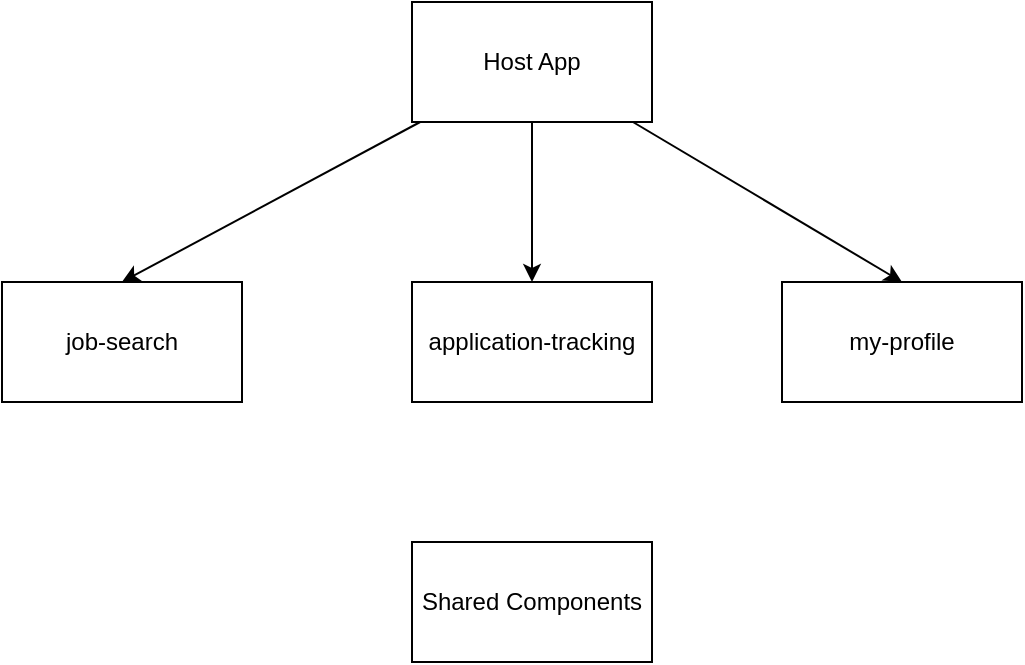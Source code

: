 <mxfile>
    <diagram id="mfuuvknS0g52nhklxY2l" name="Page-1">
        <mxGraphModel dx="979" dy="533" grid="1" gridSize="10" guides="1" tooltips="1" connect="1" arrows="1" fold="1" page="1" pageScale="1" pageWidth="850" pageHeight="1100" math="0" shadow="0">
            <root>
                <mxCell id="0"/>
                <mxCell id="1" parent="0"/>
                <mxCell id="XBpAfuRzCfoPqKnxkBJJ-3" style="edgeStyle=none;html=1;entryX=0.5;entryY=0;entryDx=0;entryDy=0;" edge="1" parent="1" source="2" target="499NSj-HLChddsWetc4P-3">
                    <mxGeometry relative="1" as="geometry"/>
                </mxCell>
                <mxCell id="XBpAfuRzCfoPqKnxkBJJ-4" style="edgeStyle=none;html=1;entryX=0.5;entryY=0;entryDx=0;entryDy=0;" edge="1" parent="1" source="2" target="499NSj-HLChddsWetc4P-4">
                    <mxGeometry relative="1" as="geometry"/>
                </mxCell>
                <mxCell id="XBpAfuRzCfoPqKnxkBJJ-5" style="edgeStyle=none;html=1;entryX=0.5;entryY=0;entryDx=0;entryDy=0;" edge="1" parent="1" source="2" target="3">
                    <mxGeometry relative="1" as="geometry"/>
                </mxCell>
                <mxCell id="2" value="Host App" style="rounded=0;whiteSpace=wrap;html=1;" vertex="1" parent="1">
                    <mxGeometry x="365" y="70" width="120" height="60" as="geometry"/>
                </mxCell>
                <mxCell id="3" value="job-search" style="rounded=0;whiteSpace=wrap;html=1;" vertex="1" parent="1">
                    <mxGeometry x="160" y="210" width="120" height="60" as="geometry"/>
                </mxCell>
                <mxCell id="499NSj-HLChddsWetc4P-3" value="application-tracking" style="rounded=0;whiteSpace=wrap;html=1;" vertex="1" parent="1">
                    <mxGeometry x="365" y="210" width="120" height="60" as="geometry"/>
                </mxCell>
                <mxCell id="499NSj-HLChddsWetc4P-4" value="my-profile" style="rounded=0;whiteSpace=wrap;html=1;" vertex="1" parent="1">
                    <mxGeometry x="550" y="210" width="120" height="60" as="geometry"/>
                </mxCell>
                <mxCell id="499NSj-HLChddsWetc4P-5" value="Shared Components" style="rounded=0;whiteSpace=wrap;html=1;" vertex="1" parent="1">
                    <mxGeometry x="365" y="340" width="120" height="60" as="geometry"/>
                </mxCell>
            </root>
        </mxGraphModel>
    </diagram>
    <diagram id="g6JuJtNvW7k1OZKt3-dJ" name="Search">
        <mxGraphModel dx="979" dy="533" grid="1" gridSize="10" guides="1" tooltips="1" connect="1" arrows="1" fold="1" page="1" pageScale="1" pageWidth="850" pageHeight="1100" math="0" shadow="0">
            <root>
                <mxCell id="0"/>
                <mxCell id="1" parent="0"/>
                <mxCell id="YITWxDqFwcowWUP-y_3X-3" value="Search for Jobs" style="swimlane;whiteSpace=wrap;html=1;" vertex="1" parent="1">
                    <mxGeometry x="60" y="90" width="510" height="350" as="geometry"/>
                </mxCell>
                <mxCell id="YITWxDqFwcowWUP-y_3X-4" value="Search" style="html=1;shadow=0;dashed=0;shape=mxgraph.bootstrap.rrect;rSize=5;strokeColor=#CED4DA;strokeWidth=1;fillColor=#E9ECEF;fontColor=#505050;whiteSpace=wrap;align=left;verticalAlign=middle;spacingLeft=10;fontSize=14;" vertex="1" parent="YITWxDqFwcowWUP-y_3X-3">
                    <mxGeometry x="90" y="40" width="330" height="40" as="geometry"/>
                </mxCell>
                <mxCell id="YITWxDqFwcowWUP-y_3X-5" value="Filter Parameters" style="swimlane;whiteSpace=wrap;html=1;" vertex="1" parent="YITWxDqFwcowWUP-y_3X-3">
                    <mxGeometry y="90" width="200" height="260" as="geometry"/>
                </mxCell>
                <mxCell id="YITWxDqFwcowWUP-y_3X-6" value="Search Results" style="rounded=0;whiteSpace=wrap;html=1;" vertex="1" parent="YITWxDqFwcowWUP-y_3X-3">
                    <mxGeometry x="200" y="90" width="310" height="260" as="geometry"/>
                </mxCell>
            </root>
        </mxGraphModel>
    </diagram>
</mxfile>